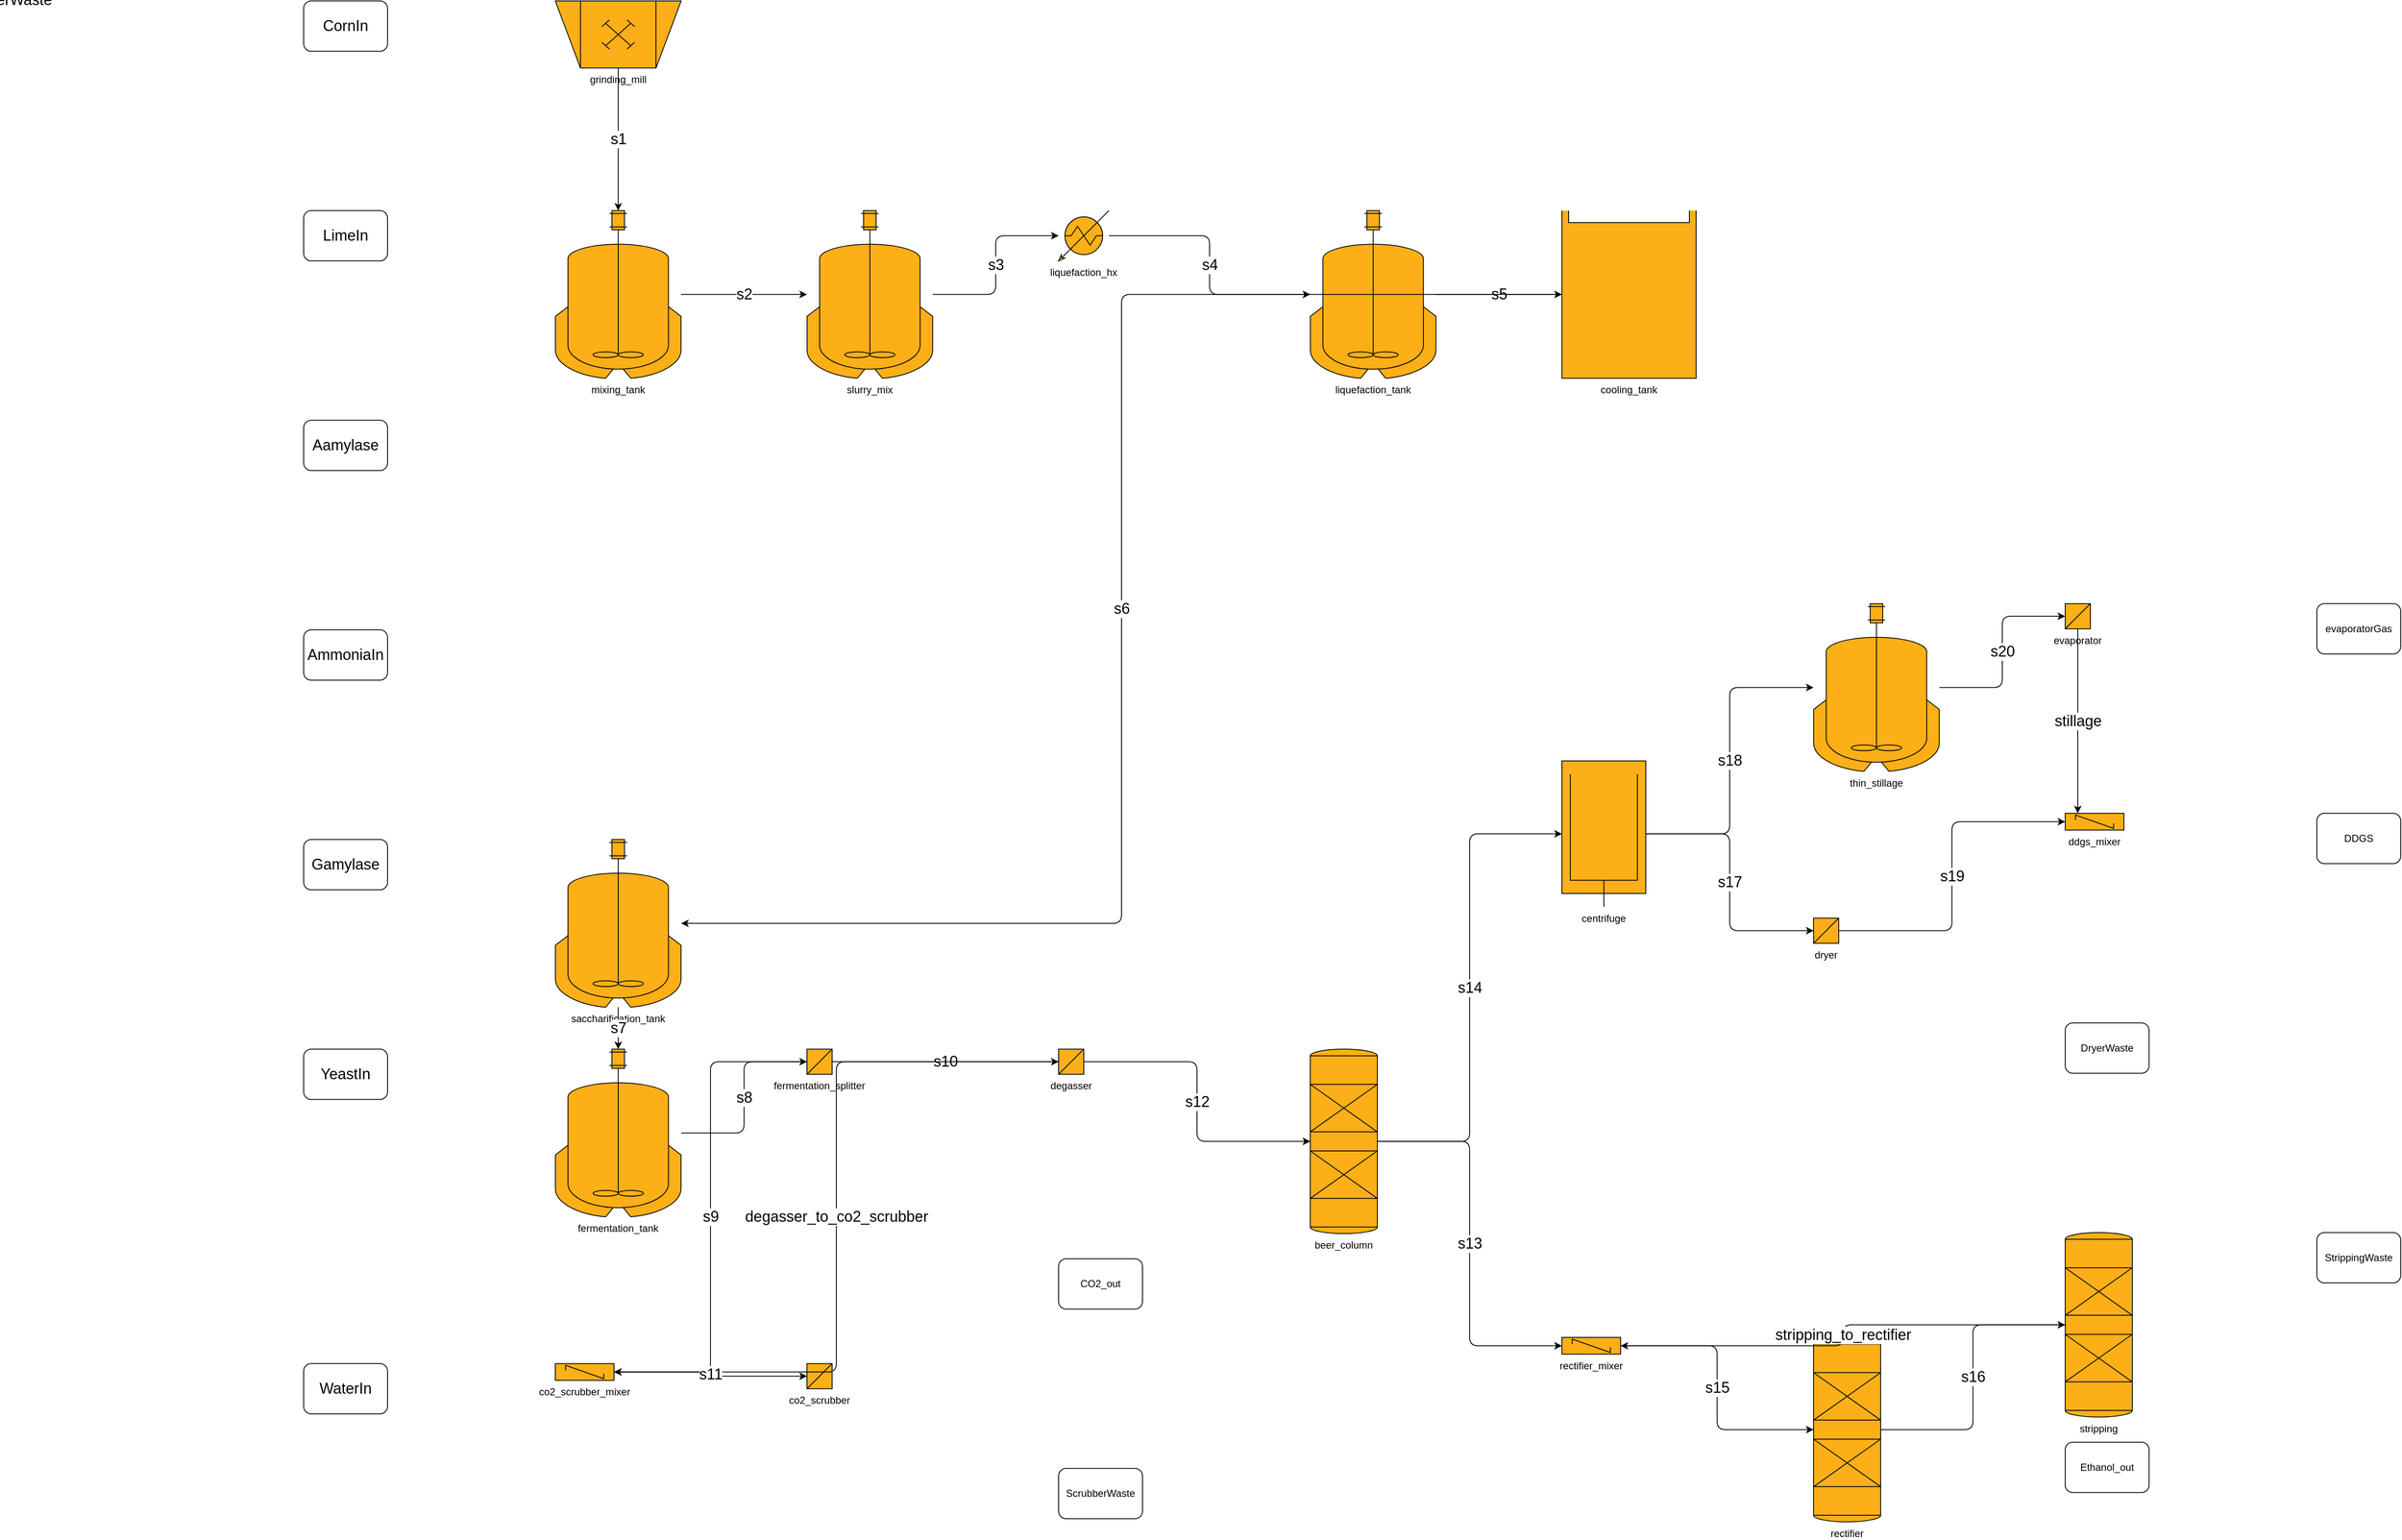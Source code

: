 <?xml version='1.0' encoding='utf-8'?>
<mxGraphModel dx="846" dy="900" grid="1" gridSize="10" guides="1" tooltips="1" connect="1"
    arrows="1" fold="1" page="1" pageScale="1" pageWidth="1150" pageHeight="1150" math="0"
    shadow="0"><!--Created
    by the Sustainable Energy Systems Analysis Group-->
    <root>
        <mxCell id="0" />
        <mxCell id="1" parent="0" />
        <mxCell id="grinding_mill" value="grinding_mill"
            style="shape=mxgraph.pid.crushers_grinding.crusher_(hammer);fillColor=#fcaf17;verticalLabelPosition=bottom;labelPosition=center;align=center;verticalAlign=top;"
            vertex="1" parent="1">
            <mxGeometry x="600.0" y="-767.857" width="150" height="80"
                relative="0" as="geometry" />
        </mxCell>
        <mxCell id="mixing_tank" value="mixing_tank"
            style="shape=mxgraph.pid.vessels.jacketed_mixing_vessel;fillColor=#fcaf17;verticalLabelPosition=bottom;labelPosition=center;align=center;verticalAlign=top;"
            vertex="1" parent="1">
            <mxGeometry x="600.0" y="-517.857" width="150" height="200"
                relative="0" as="geometry" />
        </mxCell>
        <mxCell id="slurry_mix" value="slurry_mix"
            style="shape=mxgraph.pid.vessels.jacketed_mixing_vessel;fillColor=#fcaf17;verticalLabelPosition=bottom;labelPosition=center;align=center;verticalAlign=top;"
            vertex="1" parent="1">
            <mxGeometry x="900.0" y="-517.857" width="150" height="200"
                relative="0" as="geometry" />
        </mxCell>
        <mxCell id="liquefaction_hx" value="liquefaction_hx"
            style="shape=mxgraph.pid.heat_exchangers.heater;fillColor=#fcaf17;verticalLabelPosition=bottom;labelPosition=center;align=center;verticalAlign=top;"
            vertex="1" parent="1">
            <mxGeometry x="1200.0" y="-517.857" width="60" height="60" relative="0"
                as="geometry" />
        </mxCell>
        <mxCell id="liquefaction_tank" value="liquefaction_tank"
            style="shape=mxgraph.pid.vessels.jacketed_mixing_vessel;fillColor=#fcaf17;verticalLabelPosition=bottom;labelPosition=center;align=center;verticalAlign=top;"
            vertex="1" parent="1">
            <mxGeometry x="1500.0" y="-517.857" width="150" height="200" relative="0"
                as="geometry" />
        </mxCell>
        <mxCell id="cooling_tank" value="cooling_tank"
            style="shape=mxgraph.pid.vessels.tank_(floating_roof);fillColor=#fcaf17;verticalLabelPosition=bottom;labelPosition=center;align=center;verticalAlign=top;"
            vertex="1" parent="1">
            <mxGeometry x="1800.0" y="-517.857" width="160" height="200" relative="0"
                as="geometry" />
        </mxCell>
        <mxCell id="saccharification_tank" value="saccharification_tank"
            style="shape=mxgraph.pid.vessels.jacketed_mixing_vessel;fillColor=#fcaf17;verticalLabelPosition=bottom;labelPosition=center;align=center;verticalAlign=top;"
            vertex="1" parent="1">
            <mxGeometry x="600.0" y="232.143" width="150" height="200"
                relative="0" as="geometry" />
        </mxCell>
        <mxCell id="fermentation_tank" value="fermentation_tank"
            style="shape=mxgraph.pid.vessels.jacketed_mixing_vessel;fillColor=#fcaf17;verticalLabelPosition=bottom;labelPosition=center;align=center;verticalAlign=top;"
            vertex="1" parent="1">
            <mxGeometry x="600.0" y="482.143" width="150" height="200"
                relative="0" as="geometry" />
        </mxCell>
        <mxCell id="fermentation_splitter" value="fermentation_splitter"
            style="shape=mxgraph.pid.filters.filter;fillColor=#fcaf17;verticalLabelPosition=bottom;labelPosition=center;align=center;verticalAlign=top;"
            vertex="1" parent="1">
            <mxGeometry x="900.0" y="482.143" width="30" height="30"
                relative="0" as="geometry" />
        </mxCell>
        <mxCell id="degasser" value="degasser"
            style="shape=mxgraph.pid.filters.filter;fillColor=#fcaf17;verticalLabelPosition=bottom;labelPosition=center;align=center;verticalAlign=top;"
            vertex="1" parent="1">
            <mxGeometry x="1200.0" y="482.143" width="30" height="30"
                relative="0" as="geometry" />
        </mxCell>
        <mxCell id="beer_column" value="beer_column"
            style="shape=mxgraph.pid.vessels.tower_with_packing;fillColor=#fcaf17;verticalLabelPosition=bottom;labelPosition=center;align=center;verticalAlign=top;"
            vertex="1" parent="1">
            <mxGeometry x="1500.0" y="482.143" width="80" height="220" relative="0"
                as="geometry" />
        </mxCell>
        <mxCell id="centrifuge" value="centrifuge"
            style="shape=mxgraph.pid.centrifuges.centrifuge_(solid_shell);fillColor=#fcaf17;verticalLabelPosition=bottom;labelPosition=center;align=center;verticalAlign=top;"
            vertex="1" parent="1">
            <mxGeometry x="1800.0" y="138.393" width="100" height="174" relative="0"
                as="geometry" />
        </mxCell>
        <mxCell id="thin_stillage" value="thin_stillage"
            style="shape=mxgraph.pid.vessels.jacketed_mixing_vessel;fillColor=#fcaf17;verticalLabelPosition=bottom;labelPosition=center;align=center;verticalAlign=top;"
            vertex="1" parent="1">
            <mxGeometry x="2100.0" y="-49.107" width="150" height="200" relative="0"
                as="geometry" />
        </mxCell>
        <mxCell id="evaporator" value="evaporator"
            style="shape=mxgraph.pid.filters.filter;fillColor=#fcaf17;verticalLabelPosition=bottom;labelPosition=center;align=center;verticalAlign=top;"
            vertex="1" parent="1">
            <mxGeometry x="2400.0" y="-49.107" width="30" height="30" relative="0"
                as="geometry" />
        </mxCell>
        <mxCell id="dryer" value="dryer"
            style="shape=mxgraph.pid.filters.filter;fillColor=#fcaf17;verticalLabelPosition=bottom;labelPosition=center;align=center;verticalAlign=top;"
            vertex="1" parent="1">
            <mxGeometry x="2100.0" y="325.893" width="30" height="30" relative="0"
                as="geometry" />
        </mxCell>
        <mxCell id="ddgs_mixer" value="ddgs_mixer"
            style="shape=mxgraph.pid.mixers.in-line_static_mixer;fillColor=#fcaf17;verticalLabelPosition=bottom;labelPosition=center;align=center;verticalAlign=top;"
            vertex="1" parent="1">
            <mxGeometry x="2400.0" y="200.893" width="70" height="20" relative="0"
                as="geometry" />
        </mxCell>
        <mxCell id="rectifier_mixer" value="rectifier_mixer"
            style="shape=mxgraph.pid.mixers.in-line_static_mixer;fillColor=#fcaf17;verticalLabelPosition=bottom;labelPosition=center;align=center;verticalAlign=top;"
            vertex="1" parent="1">
            <mxGeometry x="1800.0" y="825.893" width="70" height="20"
                relative="0" as="geometry" />
        </mxCell>
        <mxCell id="rectifier" value="rectifier"
            style="shape=mxgraph.pid.vessels.tower_with_packing;fillColor=#fcaf17;verticalLabelPosition=bottom;labelPosition=center;align=center;verticalAlign=top;"
            vertex="1" parent="1">
            <mxGeometry x="2100.0" y="825.893" width="80" height="220"
                relative="0" as="geometry" />
        </mxCell>
        <mxCell id="stripping" value="stripping"
            style="shape=mxgraph.pid.vessels.tower_with_packing;fillColor=#fcaf17;verticalLabelPosition=bottom;labelPosition=center;align=center;verticalAlign=top;"
            vertex="1" parent="1">
            <mxGeometry x="2400.0" y="700.893" width="80" height="220"
                relative="0" as="geometry" />
        </mxCell>
        <mxCell id="co2_scrubber_mixer" value="co2_scrubber_mixer"
            style="shape=mxgraph.pid.mixers.in-line_static_mixer;fillColor=#fcaf17;verticalLabelPosition=bottom;labelPosition=center;align=center;verticalAlign=top;"
            vertex="1" parent="1">
            <mxGeometry x="600.0" y="857.143" width="70" height="20"
                relative="0" as="geometry" />
        </mxCell>
        <mxCell id="co2_scrubber" value="co2_scrubber"
            style="shape=mxgraph.pid.filters.filter;fillColor=#fcaf17;verticalLabelPosition=bottom;labelPosition=center;align=center;verticalAlign=top;"
            vertex="1" parent="1">
            <mxGeometry x="900.0" y="857.143" width="30" height="30"
                relative="0" as="geometry" />
        </mxCell>
        <mxCell edge="1" parent="1"
            style="edgeStyle=elbowEdgeStyle;html=1;orthogonal=1;fontFamily=Helvetica;fontSize=18;align=center;"
            target="grinding_mill" source="iCornIn" />
        <mxCell id="iCornIn" value="CornIn"
            style="rounded=1;whiteSpace=wrap;html=1;fontFamily=Helvetica;fontSize=18;align=center;"
            vertex="1" parent="1">
            <mxGeometry x="300.0" y="-767.857" width="100" height="60"
                as="geometry" />
        </mxCell>
        <mxCell edge="1" parent="1"
            style="edgeStyle=elbowEdgeStyle;html=1;orthogonal=1;fontFamily=Helvetica;fontSize=18;align=center;"
            source="grinding_mill" target="mixing_tank" value="s1" id="s1">
            <mxGeometry relative="1" as="geometry" />
        </mxCell>
        <mxCell edge="1" parent="1"
            style="edgeStyle=elbowEdgeStyle;html=1;orthogonal=1;fontFamily=Helvetica;fontSize=18;align=center;"
            target="mixing_tank" source="iLimeIn" />
        <mxCell id="iLimeIn" value="LimeIn"
            style="rounded=1;whiteSpace=wrap;html=1;fontFamily=Helvetica;fontSize=18;align=center;"
            vertex="1" parent="1">
            <mxGeometry x="300.0" y="-517.857" width="100" height="60"
                as="geometry" />
        </mxCell>
        <mxCell edge="1" parent="1"
            style="edgeStyle=elbowEdgeStyle;html=1;orthogonal=1;fontFamily=Helvetica;fontSize=18;align=center;"
            target="mixing_tank" source="iAamylase" />
        <mxCell id="iAamylase" value="Aamylase"
            style="rounded=1;whiteSpace=wrap;html=1;fontFamily=Helvetica;fontSize=18;align=center;"
            vertex="1" parent="1">
            <mxGeometry x="300.0" y="-267.857" width="100" height="60"
                as="geometry" />
        </mxCell>
        <mxCell edge="1" parent="1"
            style="edgeStyle=elbowEdgeStyle;html=1;orthogonal=1;fontFamily=Helvetica;fontSize=18;align=center;"
            target="mixing_tank" source="iAmmoniaIn" />
        <mxCell id="iAmmoniaIn" value="AmmoniaIn"
            style="rounded=1;whiteSpace=wrap;html=1;fontFamily=Helvetica;fontSize=18;align=center;"
            vertex="1" parent="1">
            <mxGeometry x="300.0" y="-17.857" width="100" height="60" as="geometry" />
        </mxCell>
        <mxCell edge="1" parent="1"
            style="edgeStyle=elbowEdgeStyle;html=1;orthogonal=1;fontFamily=Helvetica;fontSize=18;align=center;"
            source="mixing_tank" target="slurry_mix" value="s2" id="s2">
            <mxGeometry relative="1" as="geometry" />
        </mxCell>
        <mxCell edge="1" parent="1"
            style="edgeStyle=elbowEdgeStyle;html=1;orthogonal=1;fontFamily=Helvetica;fontSize=18;align=center;"
            source="slurry_mix" target="liquefaction_hx" value="s3" id="s3">
            <mxGeometry relative="1" as="geometry" />
        </mxCell>
        <mxCell edge="1" parent="1"
            style="edgeStyle=elbowEdgeStyle;html=1;orthogonal=1;fontFamily=Helvetica;fontSize=18;align=center;"
            source="liquefaction_hx" target="liquefaction_tank" value="s4" id="s4">
            <mxGeometry relative="1" as="geometry" />
        </mxCell>
        <mxCell edge="1" parent="1"
            style="edgeStyle=elbowEdgeStyle;html=1;orthogonal=1;fontFamily=Helvetica;fontSize=18;align=center;"
            source="liquefaction_tank" target="cooling_tank" value="s5" id="s5">
            <mxGeometry relative="1" as="geometry" />
        </mxCell>
        <mxCell edge="1" parent="1"
            style="edgeStyle=elbowEdgeStyle;html=1;orthogonal=1;fontFamily=Helvetica;fontSize=18;align=center;"
            source="cooling_tank" target="saccharification_tank" value="s6" id="s6">
            <mxGeometry relative="1" as="geometry" />
        </mxCell>
        <mxCell edge="1" parent="1"
            style="edgeStyle=elbowEdgeStyle;html=1;orthogonal=1;fontFamily=Helvetica;fontSize=18;align=center;"
            target="saccharification_tank" source="iGamylase" />
        <mxCell id="iGamylase" value="Gamylase"
            style="rounded=1;whiteSpace=wrap;html=1;fontFamily=Helvetica;fontSize=18;align=center;"
            vertex="1" parent="1">
            <mxGeometry x="300.0" y="232.143" width="100" height="60"
                as="geometry" />
        </mxCell>
        <mxCell edge="1" parent="1"
            style="edgeStyle=elbowEdgeStyle;html=1;orthogonal=1;fontFamily=Helvetica;fontSize=18;align=center;"
            source="saccharification_tank" target="fermentation_tank" value="s7" id="s7">
            <mxGeometry relative="1" as="geometry" />
        </mxCell>
        <mxCell edge="1" parent="1"
            style="edgeStyle=elbowEdgeStyle;html=1;orthogonal=1;fontFamily=Helvetica;fontSize=18;align=center;"
            target="fermentation_tank" source="iYeastIn" />
        <mxCell id="iYeastIn" value="YeastIn"
            style="rounded=1;whiteSpace=wrap;html=1;fontFamily=Helvetica;fontSize=18;align=center;"
            vertex="1" parent="1">
            <mxGeometry x="300.0" y="482.143" width="100" height="60"
                as="geometry" />
        </mxCell>
        <mxCell edge="1" parent="1"
            style="edgeStyle=elbowEdgeStyle;html=1;orthogonal=1;fontFamily=Helvetica;fontSize=18;align=center;"
            source="fermentation_tank" target="fermentation_splitter" value="s8" id="s8">
            <mxGeometry relative="1" as="geometry" />
        </mxCell>
        <mxCell edge="1" parent="1"
            style="edgeStyle=elbowEdgeStyle;html=1;orthogonal=1;fontFamily=Helvetica;fontSize=18;align=center;"
            source="fermentation_splitter" target="co2_scrubber_mixer" value="s9" id="s9">
            <mxGeometry relative="1" as="geometry" />
        </mxCell>
        <mxCell edge="1" parent="1"
            style="edgeStyle=elbowEdgeStyle;html=1;orthogonal=1;fontFamily=Helvetica;fontSize=18;align=center;"
            source="fermentation_splitter" target="degasser" value="s10" id="s10">
            <mxGeometry relative="1" as="geometry" />
        </mxCell>
        <mxCell edge="1" parent="1"
            style="edgeStyle=elbowEdgeStyle;html=1;orthogonal=1;fontFamily=Helvetica;fontSize=18;align=center;"
            source="degasser" target="co2_scrubber_mixer" value="degasser_to_co2_scrubber"
            id="degasser_to_co2_scrubber">
            <mxGeometry relative="1" as="geometry" />
        </mxCell>
        <mxCell edge="1" parent="1"
            style="edgeStyle=elbowEdgeStyle;html=1;orthogonal=1;fontFamily=Helvetica;fontSize=18;align=center;"
            source="degasser" target="beer_column" value="s12" id="s12">
            <mxGeometry relative="1" as="geometry" />
        </mxCell>
        <mxCell edge="1" parent="1"
            style="edgeStyle=elbowEdgeStyle;html=1;orthogonal=1;fontFamily=Helvetica;fontSize=18;align=center;"
            source="beer_column" target="rectifier_mixer" value="s13" id="s13">
            <mxGeometry relative="1" as="geometry" />
        </mxCell>
        <mxCell edge="1" parent="1"
            style="edgeStyle=elbowEdgeStyle;html=1;orthogonal=1;fontFamily=Helvetica;fontSize=18;align=center;"
            source="beer_column" target="centrifuge" value="s14" id="s14">
            <mxGeometry relative="1" as="geometry" />
        </mxCell>
        <mxCell edge="1" parent="1"
            style="edgeStyle=elbowEdgeStyle;html=1;orthogonal=1;fontFamily=Helvetica;fontSize=18;align=center;"
            source="centrifuge" target="dryer" value="s17" id="s17">
            <mxGeometry relative="1" as="geometry" />
        </mxCell>
        <mxCell edge="1" parent="1"
            style="edgeStyle=elbowEdgeStyle;html=1;orthogonal=1;fontFamily=Helvetica;fontSize=18;align=center;"
            source="centrifuge" target="thin_stillage" value="s18" id="s18">
            <mxGeometry relative="1" as="geometry" />
        </mxCell>
        <mxCell edge="1" parent="1"
            style="edgeStyle=elbowEdgeStyle;html=1;orthogonal=1;fontFamily=Helvetica;fontSize=18;align=center;"
            source="thin_stillage" target="evaporator" value="s20" id="s20">
            <mxGeometry relative="1" as="geometry" />
        </mxCell>
        <mxCell edge="1" parent="1"
            style="edgeStyle=elbowEdgeStyle;html=1;orthogonal=1;fontFamily=Helvetica;fontSize=18;align=center;"
            source="evaporator" target="oevaporatorGas" value="evaporatorGas" />
        <mxCell id="oevaporatorGas" value="evaporatorGas"
            style="rounded=1;whiteSpace=wrap;html=1;fontFamily=Helvetica;fontSize=12;align=center;"
            vertex="1" parent="1">
            <mxGeometry x="2700.0" y="-49.107" width="100" height="60" as="geometry" />
        </mxCell>
        <mxCell edge="1" parent="1"
            style="edgeStyle=elbowEdgeStyle;html=1;orthogonal=1;fontFamily=Helvetica;fontSize=18;align=center;"
            source="evaporator" target="ddgs_mixer" value="stillage" id="stillage">
            <mxGeometry relative="1" as="geometry" />
        </mxCell>
        <mxCell edge="1" parent="1"
            style="edgeStyle=elbowEdgeStyle;html=1;orthogonal=1;fontFamily=Helvetica;fontSize=18;align=center;"
            source="dryer" target="ddgs_mixer" value="s19" id="s19">
            <mxGeometry relative="1" as="geometry" />
        </mxCell>
        <mxCell edge="1" parent="1"
            style="edgeStyle=elbowEdgeStyle;html=1;orthogonal=1;fontFamily=Helvetica;fontSize=18;align=center;"
            source="dryer" target="oDryerWaste" value="DryerWaste" />
        <mxCell id="oDryerWaste" value="DryerWaste"
            style="rounded=1;whiteSpace=wrap;html=1;fontFamily=Helvetica;fontSize=12;align=center;"
            vertex="1" parent="1">
            <mxGeometry x="2400.0" y="450.893" width="100" height="60" as="geometry" />
        </mxCell>
        <mxCell edge="1" parent="1"
            style="edgeStyle=elbowEdgeStyle;html=1;orthogonal=1;fontFamily=Helvetica;fontSize=18;align=center;"
            source="ddgs_mixer" target="oDDGS" value="DDGS" />
        <mxCell id="oDDGS" value="DDGS"
            style="rounded=1;whiteSpace=wrap;html=1;fontFamily=Helvetica;fontSize=12;align=center;"
            vertex="1" parent="1">
            <mxGeometry x="2700.0" y="200.893" width="100" height="60" as="geometry" />
        </mxCell>
        <mxCell edge="1" parent="1"
            style="edgeStyle=elbowEdgeStyle;html=1;orthogonal=1;fontFamily=Helvetica;fontSize=18;align=center;"
            source="stripping" target="rectifier_mixer" value="stripping_to_rectifier"
            id="stripping_to_rectifier">
            <mxGeometry relative="1" as="geometry" />
        </mxCell>
        <mxCell edge="1" parent="1"
            style="edgeStyle=elbowEdgeStyle;html=1;orthogonal=1;fontFamily=Helvetica;fontSize=18;align=center;"
            source="rectifier_mixer" target="rectifier" value="s15" id="s15">
            <mxGeometry relative="1" as="geometry" />
        </mxCell>
        <mxCell edge="1" parent="1"
            style="edgeStyle=elbowEdgeStyle;html=1;orthogonal=1;fontFamily=Helvetica;fontSize=18;align=center;"
            source="rectifier" target="oEthanol_out" value="Ethanol_out" />
        <mxCell id="oEthanol_out" value="Ethanol_out"
            style="rounded=1;whiteSpace=wrap;html=1;fontFamily=Helvetica;fontSize=12;align=center;"
            vertex="1" parent="1">
            <mxGeometry x="2400.0" y="950.893" width="100" height="60"
                as="geometry" />
        </mxCell>
        <mxCell edge="1" parent="1"
            style="edgeStyle=elbowEdgeStyle;html=1;orthogonal=1;fontFamily=Helvetica;fontSize=18;align=center;"
            source="rectifier" target="stripping" value="s16" id="s16">
            <mxGeometry relative="1" as="geometry" />
        </mxCell>
        <mxCell edge="1" parent="1"
            style="edgeStyle=elbowEdgeStyle;html=1;orthogonal=1;fontFamily=Helvetica;fontSize=18;align=center;"
            source="stripping" target="oStrippingWaste" value="StrippingWaste" />
        <mxCell id="oStrippingWaste" value="StrippingWaste"
            style="rounded=1;whiteSpace=wrap;html=1;fontFamily=Helvetica;fontSize=12;align=center;"
            vertex="1" parent="1">
            <mxGeometry x="2700.0" y="700.893" width="100" height="60" as="geometry" />
        </mxCell>
        <mxCell edge="1" parent="1"
            style="edgeStyle=elbowEdgeStyle;html=1;orthogonal=1;fontFamily=Helvetica;fontSize=18;align=center;"
            target="co2_scrubber_mixer" source="iWaterIn" />
        <mxCell id="iWaterIn" value="WaterIn"
            style="rounded=1;whiteSpace=wrap;html=1;fontFamily=Helvetica;fontSize=18;align=center;"
            vertex="1" parent="1">
            <mxGeometry x="300.0" y="857.143" width="100" height="60"
                as="geometry" />
        </mxCell>
        <mxCell edge="1" parent="1"
            style="edgeStyle=elbowEdgeStyle;html=1;orthogonal=1;fontFamily=Helvetica;fontSize=18;align=center;"
            source="co2_scrubber_mixer" target="co2_scrubber" value="s11" id="s11">
            <mxGeometry relative="1" as="geometry" />
        </mxCell>
        <mxCell edge="1" parent="1"
            style="edgeStyle=elbowEdgeStyle;html=1;orthogonal=1;fontFamily=Helvetica;fontSize=18;align=center;"
            source="co2_scrubber" target="oCO2_out" value="CO2_out" />
        <mxCell id="oCO2_out" value="CO2_out"
            style="rounded=1;whiteSpace=wrap;html=1;fontFamily=Helvetica;fontSize=12;align=center;"
            vertex="1" parent="1">
            <mxGeometry x="1200.0" y="732.143" width="100" height="60"
                as="geometry" />
        </mxCell>
        <mxCell edge="1" parent="1"
            style="edgeStyle=elbowEdgeStyle;html=1;orthogonal=1;fontFamily=Helvetica;fontSize=18;align=center;"
            source="co2_scrubber" target="oScrubberWaste" value="ScrubberWaste" />
        <mxCell id="oScrubberWaste" value="ScrubberWaste"
            style="rounded=1;whiteSpace=wrap;html=1;fontFamily=Helvetica;fontSize=12;align=center;"
            vertex="1" parent="1">
            <mxGeometry x="1200.0" y="982.143" width="100" height="60"
                as="geometry" />
        </mxCell>
    </root>
</mxGraphModel>